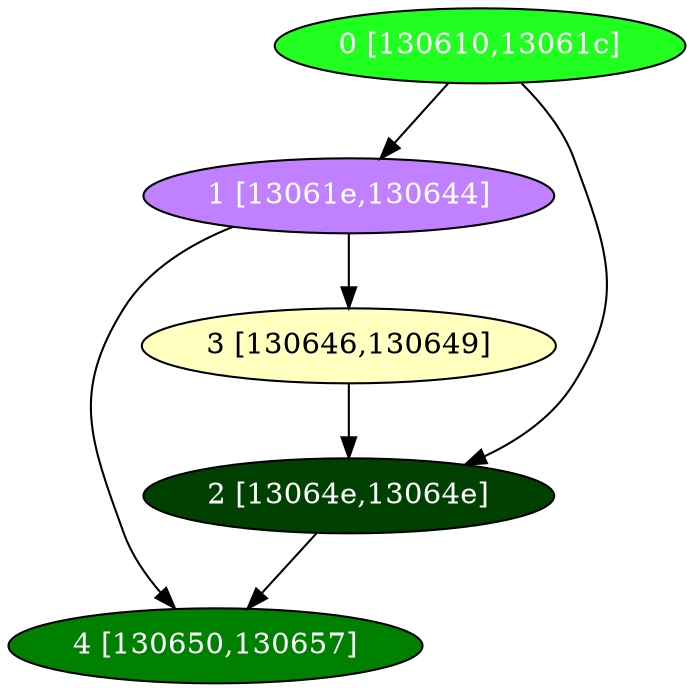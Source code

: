 diGraph libnss3{
	libnss3_0  [style=filled fillcolor="#20FF20" fontcolor="#ffffff" shape=oval label="0 [130610,13061c]"]
	libnss3_1  [style=filled fillcolor="#C080FF" fontcolor="#ffffff" shape=oval label="1 [13061e,130644]"]
	libnss3_2  [style=filled fillcolor="#004000" fontcolor="#ffffff" shape=oval label="2 [13064e,13064e]"]
	libnss3_3  [style=filled fillcolor="#FFFFC0" fontcolor="#000000" shape=oval label="3 [130646,130649]"]
	libnss3_4  [style=filled fillcolor="#008000" fontcolor="#ffffff" shape=oval label="4 [130650,130657]"]

	libnss3_0 -> libnss3_1
	libnss3_0 -> libnss3_2
	libnss3_1 -> libnss3_3
	libnss3_1 -> libnss3_4
	libnss3_2 -> libnss3_4
	libnss3_3 -> libnss3_2
}